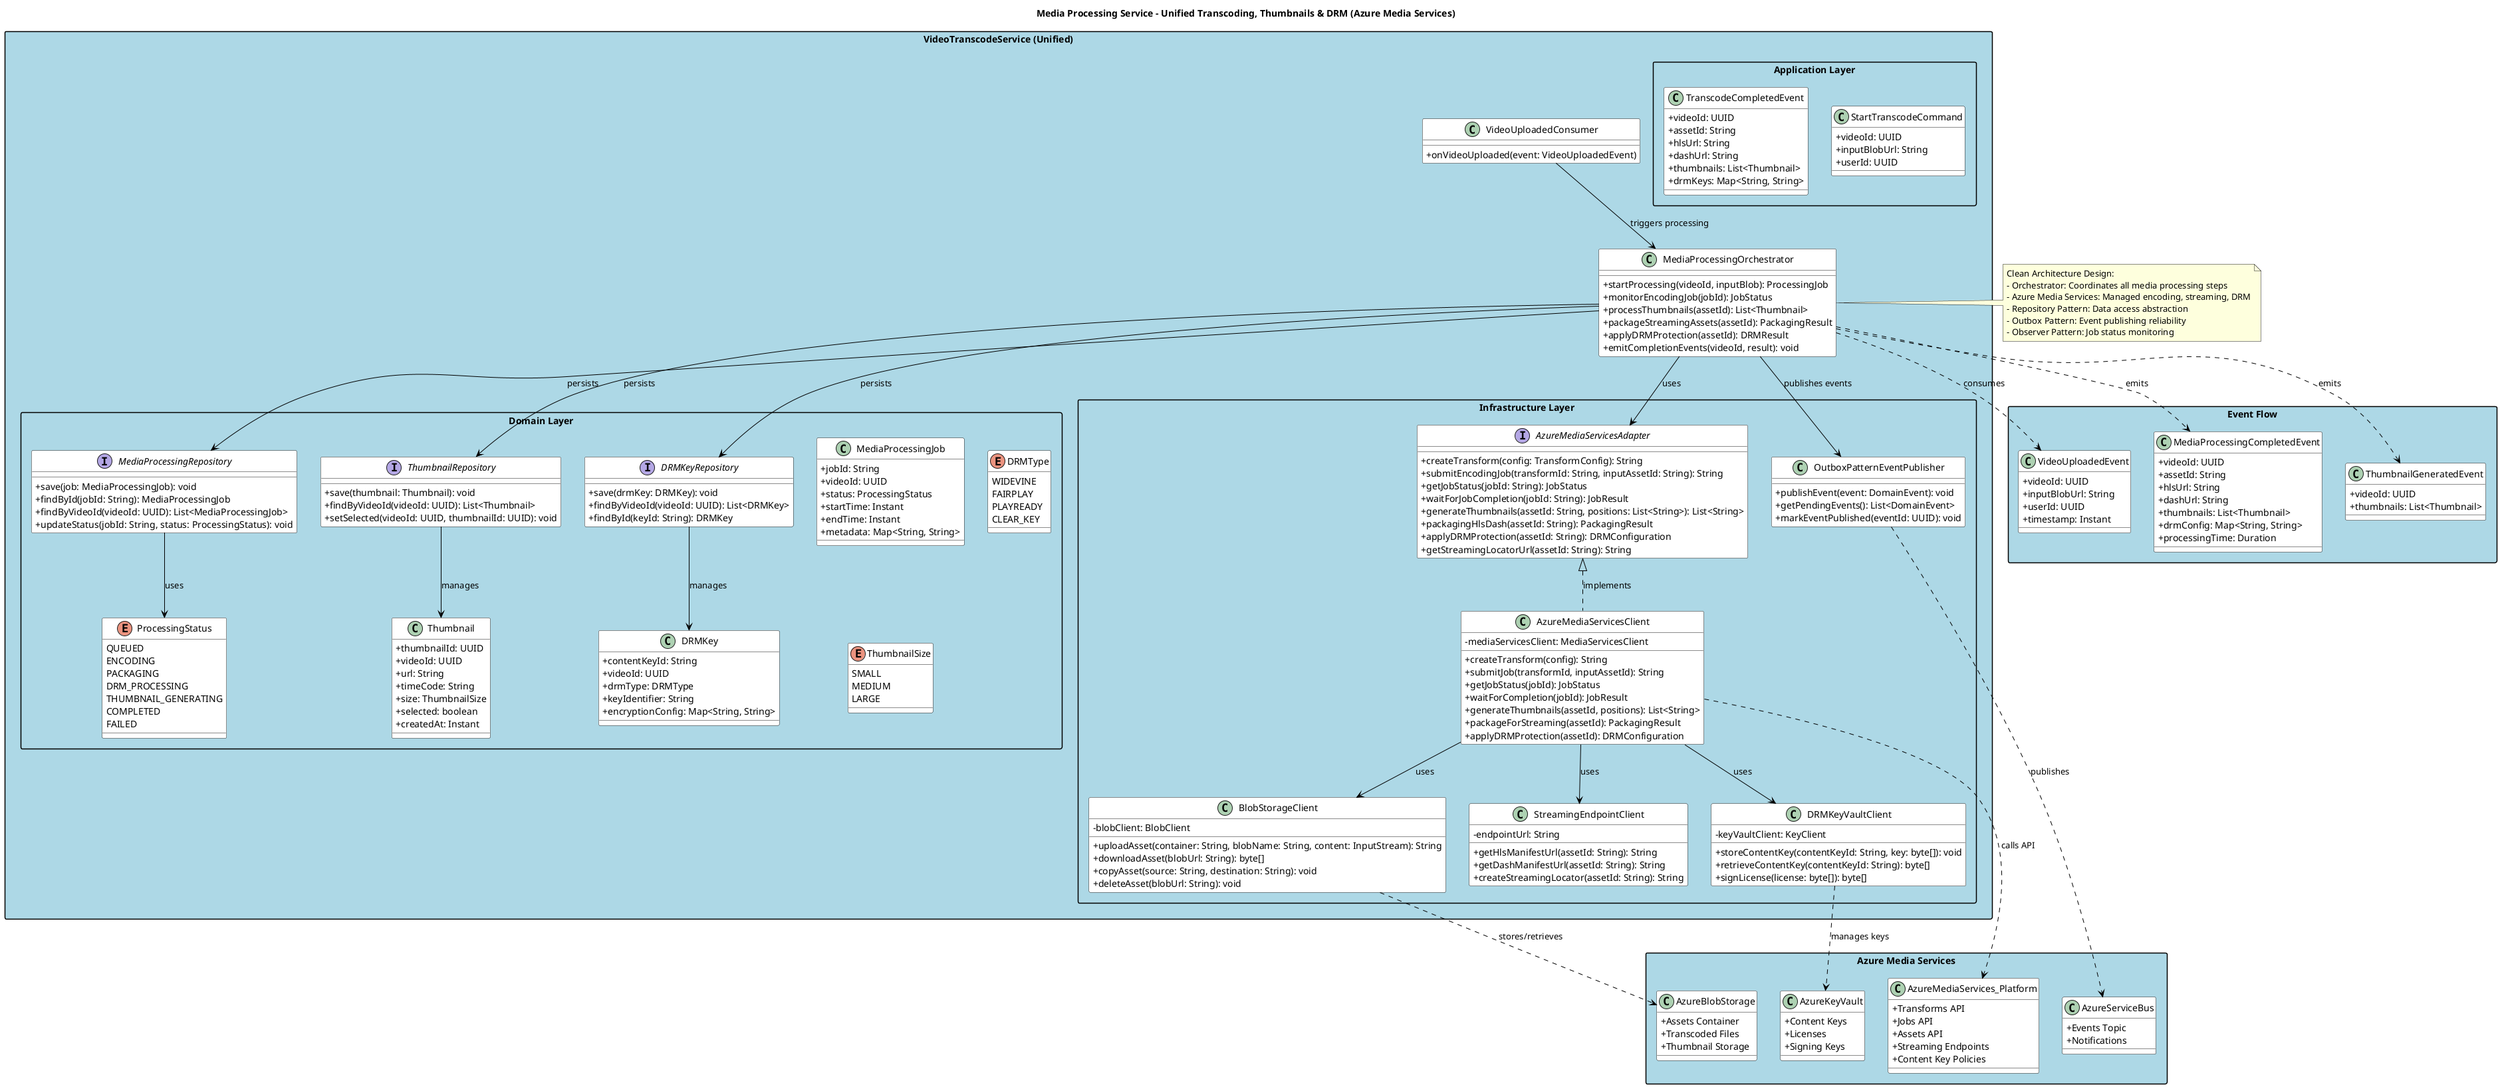 @startuml
title Media Processing Service - Unified Transcoding, Thumbnails & DRM (Azure Media Services)

skinparam shadowing false
skinparam packageStyle rectangle
skinparam classAttributeIconSize 0
skinparam fontName "Helvetica"
skinparam titleFontName "Helvetica"
skinparam backgroundColor white
skinparam packageBackgroundColor lightblue
skinparam classBackgroundColor white
skinparam interfaceBackgroundColor lightgreen
skinparam arrowColor black

package "VideoTranscodeService (Unified)" {

  ' Event Consumers
  class VideoUploadedConsumer {
    +onVideoUploaded(event: VideoUploadedEvent)
  }
  
  ' Core Orchestration
  class MediaProcessingOrchestrator {
    +startProcessing(videoId, inputBlob): ProcessingJob
    +monitorEncodingJob(jobId): JobStatus
    +processThumbnails(assetId): List<Thumbnail>
    +packageStreamingAssets(assetId): PackagingResult
    +applyDRMProtection(assetId): DRMResult
    +emitCompletionEvents(videoId, result): void
  }
  
  ' Domain Layer
  package "Application Layer" {
    class StartTranscodeCommand {
      +videoId: UUID
      +inputBlobUrl: String
      +userId: UUID
    }
    
    class TranscodeCompletedEvent {
      +videoId: UUID
      +assetId: String
      +hlsUrl: String
      +dashUrl: String
      +thumbnails: List<Thumbnail>
      +drmKeys: Map<String, String>
    }
  }
  
  package "Domain Layer" {
    class MediaProcessingJob {
      +jobId: String
      +videoId: UUID
      +status: ProcessingStatus
      +startTime: Instant
      +endTime: Instant
      +metadata: Map<String, String>
    }
    
    class Thumbnail {
      +thumbnailId: UUID
      +videoId: UUID
      +url: String
      +timeCode: String
      +size: ThumbnailSize
      +selected: boolean
      +createdAt: Instant
    }
    
    class DRMKey {
      +contentKeyId: String
      +videoId: UUID
      +drmType: DRMType
      +keyIdentifier: String
      +encryptionConfig: Map<String, String>
    }
    
    enum ProcessingStatus {
      QUEUED
      ENCODING
      PACKAGING
      DRM_PROCESSING
      THUMBNAIL_GENERATING
      COMPLETED
      FAILED
    }
    
    enum DRMType {
      WIDEVINE
      FAIRPLAY
      PLAYREADY
      CLEAR_KEY
    }
    
    enum ThumbnailSize {
      SMALL
      MEDIUM
      LARGE
    }
    
    interface MediaProcessingRepository {
      +save(job: MediaProcessingJob): void
      +findById(jobId: String): MediaProcessingJob
      +findByVideoId(videoId: UUID): List<MediaProcessingJob>
      +updateStatus(jobId: String, status: ProcessingStatus): void
    }
    
    interface ThumbnailRepository {
      +save(thumbnail: Thumbnail): void
      +findByVideoId(videoId: UUID): List<Thumbnail>
      +setSelected(videoId: UUID, thumbnailId: UUID): void
    }
    
    interface DRMKeyRepository {
      +save(drmKey: DRMKey): void
      +findByVideoId(videoId: UUID): List<DRMKey>
      +findById(keyId: String): DRMKey
    }
  }
  
  ' Infrastructure - Azure Media Services Integration
  package "Infrastructure Layer" {
    interface AzureMediaServicesAdapter {
      +createTransform(config: TransformConfig): String
      +submitEncodingJob(transformId: String, inputAssetId: String): String
      +getJobStatus(jobId: String): JobStatus
      +waitForJobCompletion(jobId: String): JobResult
      +generateThumbnails(assetId: String, positions: List<String>): List<String>
      +packagingHlsDash(assetId: String): PackagingResult
      +applyDRMProtection(assetId: String): DRMConfiguration
      +getStreamingLocatorUrl(assetId: String): String
    }
    
    class AzureMediaServicesClient {
      -mediaServicesClient: MediaServicesClient
      +createTransform(config): String
      +submitJob(transformId, inputAssetId): String
      +getJobStatus(jobId): JobStatus
      +waitForCompletion(jobId): JobResult
      +generateThumbnails(assetId, positions): List<String>
      +packageForStreaming(assetId): PackagingResult
      +applyDRMProtection(assetId): DRMConfiguration
    }
    
    class BlobStorageClient {
      -blobClient: BlobClient
      +uploadAsset(container: String, blobName: String, content: InputStream): String
      +downloadAsset(blobUrl: String): byte[]
      +copyAsset(source: String, destination: String): void
      +deleteAsset(blobUrl: String): void
    }
    
    class StreamingEndpointClient {
      -endpointUrl: String
      +getHlsManifestUrl(assetId: String): String
      +getDashManifestUrl(assetId: String): String
      +createStreamingLocator(assetId: String): String
    }
    
    class DRMKeyVaultClient {
      -keyVaultClient: KeyClient
      +storeContentKey(contentKeyId: String, key: byte[]): void
      +retrieveContentKey(contentKeyId: String): byte[]
      +signLicense(license: byte[]): byte[]
    }
    
    class OutboxPatternEventPublisher {
      +publishEvent(event: DomainEvent): void
      +getPendingEvents(): List<DomainEvent>
      +markEventPublished(eventId: UUID): void
    }
  }
}

' External Azure Services
package "Azure Media Services" {
  class AzureMediaServices_Platform {
    +Transforms API
    +Jobs API
    +Assets API
    +Streaming Endpoints
    +Content Key Policies
  }
  
  class AzureBlobStorage {
    +Assets Container
    +Transcoded Files
    +Thumbnail Storage
  }
  
  class AzureKeyVault {
    +Content Keys
    +Licenses
    +Signing Keys
  }
  
  class AzureServiceBus {
    +Events Topic
    +Notifications
  }
}

package "Event Flow" {
  class VideoUploadedEvent {
    +videoId: UUID
    +inputBlobUrl: String
    +userId: UUID
    +timestamp: Instant
  }
  
  class MediaProcessingCompletedEvent {
    +videoId: UUID
    +assetId: String
    +hlsUrl: String
    +dashUrl: String
    +thumbnails: List<Thumbnail>
    +drmConfig: Map<String, String>
    +processingTime: Duration
  }
  
  class ThumbnailGeneratedEvent {
    +videoId: UUID
    +thumbnails: List<Thumbnail>
  }
}

' Relationships
VideoUploadedConsumer --> MediaProcessingOrchestrator : triggers processing

MediaProcessingOrchestrator --> AzureMediaServicesAdapter : uses
MediaProcessingOrchestrator --> MediaProcessingRepository : persists
MediaProcessingOrchestrator --> ThumbnailRepository : persists
MediaProcessingOrchestrator --> DRMKeyRepository : persists
MediaProcessingOrchestrator --> OutboxPatternEventPublisher : publishes events

AzureMediaServicesAdapter <|.. AzureMediaServicesClient : implements
AzureMediaServicesClient ..> AzureMediaServices_Platform : calls API
AzureMediaServicesClient --> BlobStorageClient : uses
AzureMediaServicesClient --> StreamingEndpointClient : uses
AzureMediaServicesClient --> DRMKeyVaultClient : uses

BlobStorageClient ..> AzureBlobStorage : stores/retrieves
DRMKeyVaultClient ..> AzureKeyVault : manages keys
OutboxPatternEventPublisher ..> AzureServiceBus : publishes

MediaProcessingOrchestrator ..> VideoUploadedEvent : consumes
MediaProcessingOrchestrator ..> MediaProcessingCompletedEvent : emits
MediaProcessingOrchestrator ..> ThumbnailGeneratedEvent : emits

MediaProcessingRepository --> ProcessingStatus : uses
ThumbnailRepository --> Thumbnail : manages
DRMKeyRepository --> DRMKey : manages

note right of MediaProcessingOrchestrator
  Clean Architecture Design:
  - Orchestrator: Coordinates all media processing steps
  - Azure Media Services: Managed encoding, streaming, DRM
  - Repository Pattern: Data access abstraction
  - Outbox Pattern: Event publishing reliability
  - Observer Pattern: Job status monitoring
end note

@enduml
